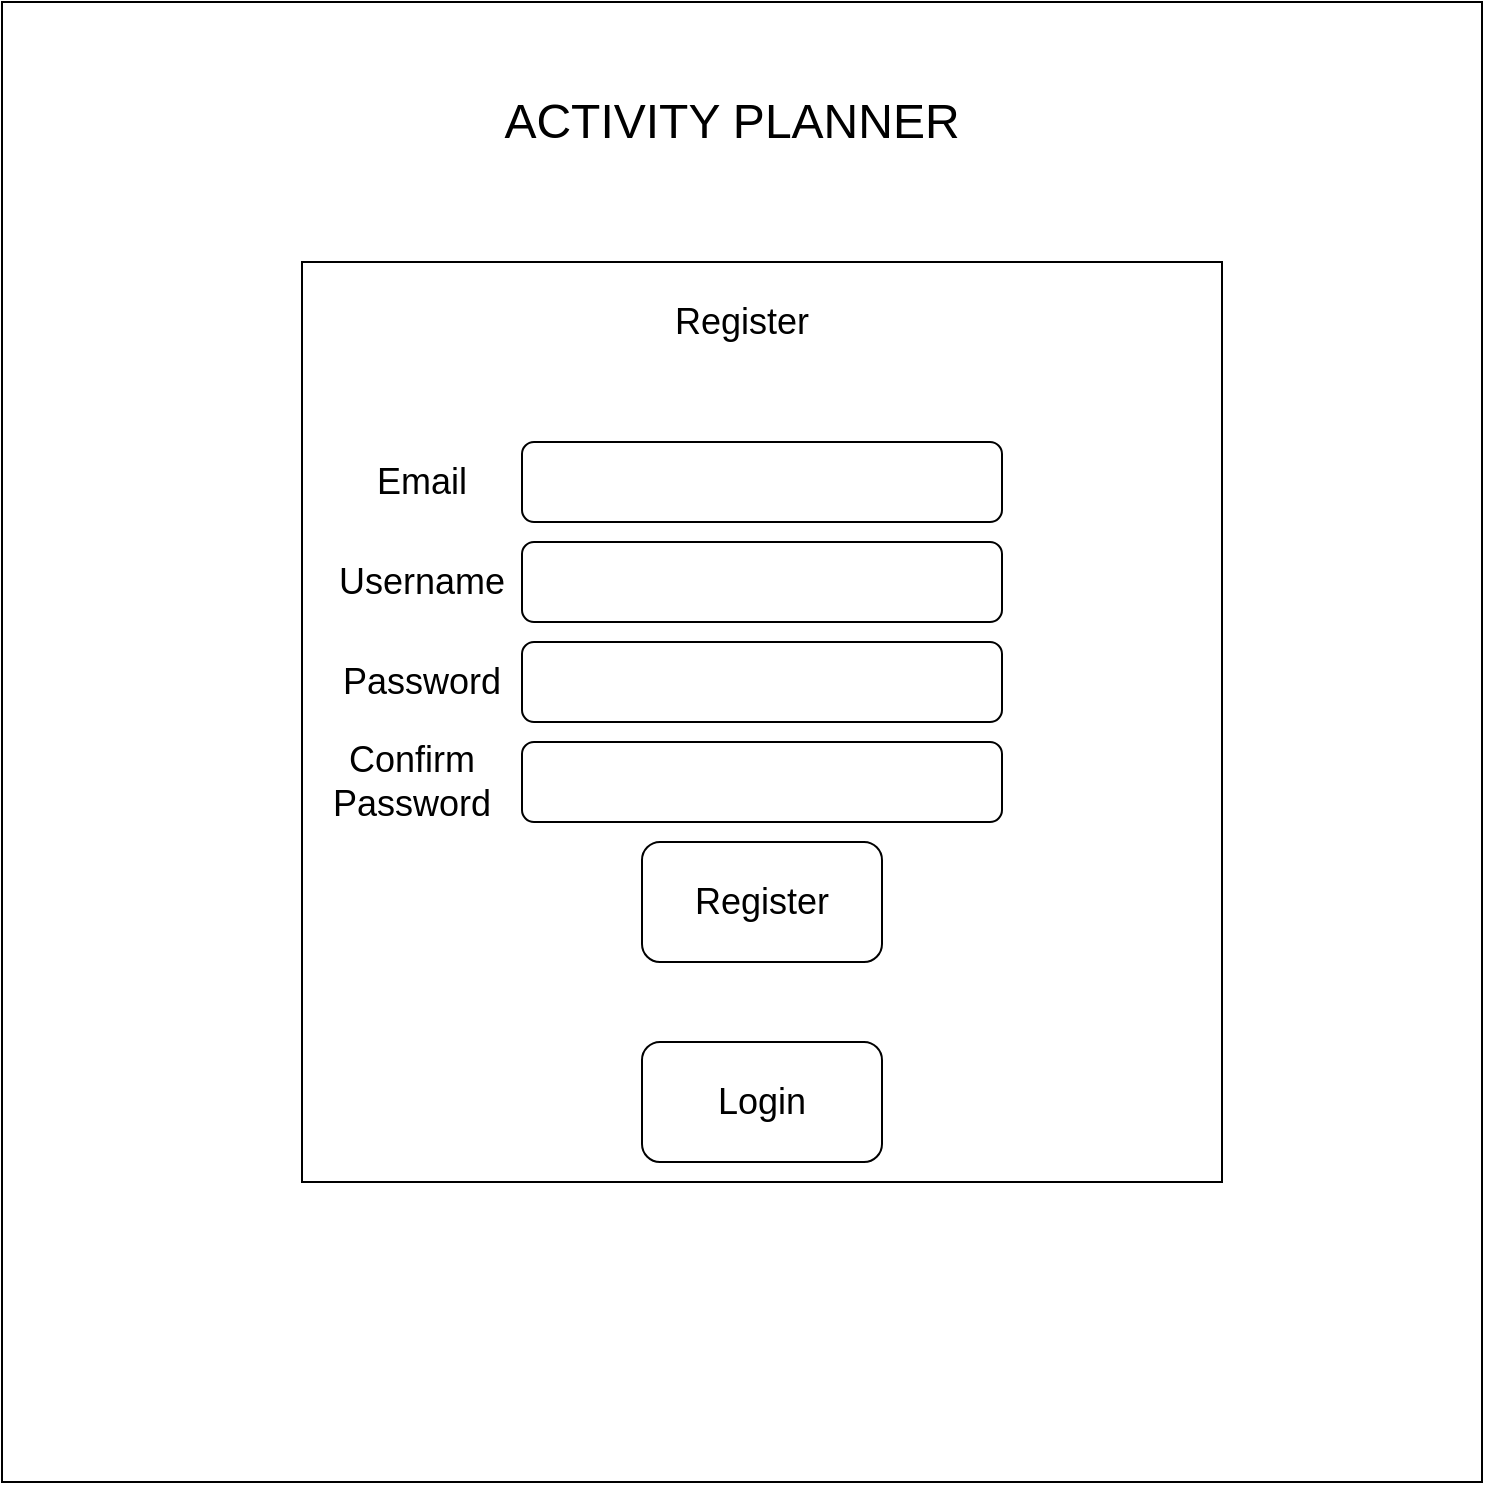 <mxfile version="14.4.9" type="device"><diagram id="LWQr6iiNLxA_-e-4bTRD" name="Page-1"><mxGraphModel dx="1422" dy="705" grid="1" gridSize="10" guides="1" tooltips="1" connect="1" arrows="1" fold="1" page="1" pageScale="1" pageWidth="827" pageHeight="1169" math="0" shadow="0"><root><mxCell id="0"/><mxCell id="1" parent="0"/><mxCell id="haFPOwr9ieDIIDfc4k69-1" value="" style="whiteSpace=wrap;html=1;aspect=fixed;" vertex="1" parent="1"><mxGeometry x="180" y="30" width="740" height="740" as="geometry"/></mxCell><mxCell id="haFPOwr9ieDIIDfc4k69-2" value="" style="whiteSpace=wrap;html=1;aspect=fixed;" vertex="1" parent="1"><mxGeometry x="330" y="160" width="460" height="460" as="geometry"/></mxCell><mxCell id="haFPOwr9ieDIIDfc4k69-3" value="&lt;font style=&quot;font-size: 24px&quot;&gt;ACTIVITY PLANNER&lt;/font&gt;" style="text;html=1;strokeColor=none;fillColor=none;align=center;verticalAlign=middle;whiteSpace=wrap;rounded=0;" vertex="1" parent="1"><mxGeometry x="270" y="80" width="550" height="20" as="geometry"/></mxCell><mxCell id="haFPOwr9ieDIIDfc4k69-4" value="&lt;font style=&quot;font-size: 18px&quot;&gt;Register&lt;/font&gt;" style="text;html=1;strokeColor=none;fillColor=none;align=center;verticalAlign=middle;whiteSpace=wrap;rounded=0;" vertex="1" parent="1"><mxGeometry x="530" y="180" width="40" height="20" as="geometry"/></mxCell><mxCell id="haFPOwr9ieDIIDfc4k69-5" value="" style="rounded=1;whiteSpace=wrap;html=1;" vertex="1" parent="1"><mxGeometry x="440" y="300" width="240" height="40" as="geometry"/></mxCell><mxCell id="haFPOwr9ieDIIDfc4k69-6" value="" style="rounded=1;whiteSpace=wrap;html=1;" vertex="1" parent="1"><mxGeometry x="440" y="350" width="240" height="40" as="geometry"/></mxCell><mxCell id="haFPOwr9ieDIIDfc4k69-7" value="&lt;font style=&quot;font-size: 18px&quot;&gt;Username&lt;/font&gt;" style="text;html=1;strokeColor=none;fillColor=none;align=center;verticalAlign=middle;whiteSpace=wrap;rounded=0;" vertex="1" parent="1"><mxGeometry x="370" y="310" width="40" height="20" as="geometry"/></mxCell><mxCell id="haFPOwr9ieDIIDfc4k69-8" value="&lt;font style=&quot;font-size: 18px&quot;&gt;Password&lt;/font&gt;" style="text;html=1;strokeColor=none;fillColor=none;align=center;verticalAlign=middle;whiteSpace=wrap;rounded=0;" vertex="1" parent="1"><mxGeometry x="370" y="360" width="40" height="20" as="geometry"/></mxCell><mxCell id="haFPOwr9ieDIIDfc4k69-9" value="&lt;font style=&quot;font-size: 18px&quot;&gt;Register&lt;/font&gt;" style="rounded=1;whiteSpace=wrap;html=1;" vertex="1" parent="1"><mxGeometry x="500" y="450" width="120" height="60" as="geometry"/></mxCell><mxCell id="haFPOwr9ieDIIDfc4k69-10" value="" style="rounded=1;whiteSpace=wrap;html=1;" vertex="1" parent="1"><mxGeometry x="440" y="250" width="240" height="40" as="geometry"/></mxCell><mxCell id="haFPOwr9ieDIIDfc4k69-11" value="&lt;font style=&quot;font-size: 18px&quot;&gt;Email&lt;/font&gt;" style="text;html=1;strokeColor=none;fillColor=none;align=center;verticalAlign=middle;whiteSpace=wrap;rounded=0;" vertex="1" parent="1"><mxGeometry x="370" y="260" width="40" height="20" as="geometry"/></mxCell><mxCell id="haFPOwr9ieDIIDfc4k69-13" value="" style="rounded=1;whiteSpace=wrap;html=1;" vertex="1" parent="1"><mxGeometry x="440" y="400" width="240" height="40" as="geometry"/></mxCell><mxCell id="haFPOwr9ieDIIDfc4k69-14" value="&lt;font style=&quot;font-size: 18px&quot;&gt;Confirm Password&lt;/font&gt;" style="text;html=1;strokeColor=none;fillColor=none;align=center;verticalAlign=middle;whiteSpace=wrap;rounded=0;" vertex="1" parent="1"><mxGeometry x="350" y="410" width="70" height="20" as="geometry"/></mxCell><mxCell id="haFPOwr9ieDIIDfc4k69-15" value="&lt;font style=&quot;font-size: 18px&quot;&gt;Login&lt;/font&gt;" style="rounded=1;whiteSpace=wrap;html=1;" vertex="1" parent="1"><mxGeometry x="500" y="550" width="120" height="60" as="geometry"/></mxCell></root></mxGraphModel></diagram></mxfile>